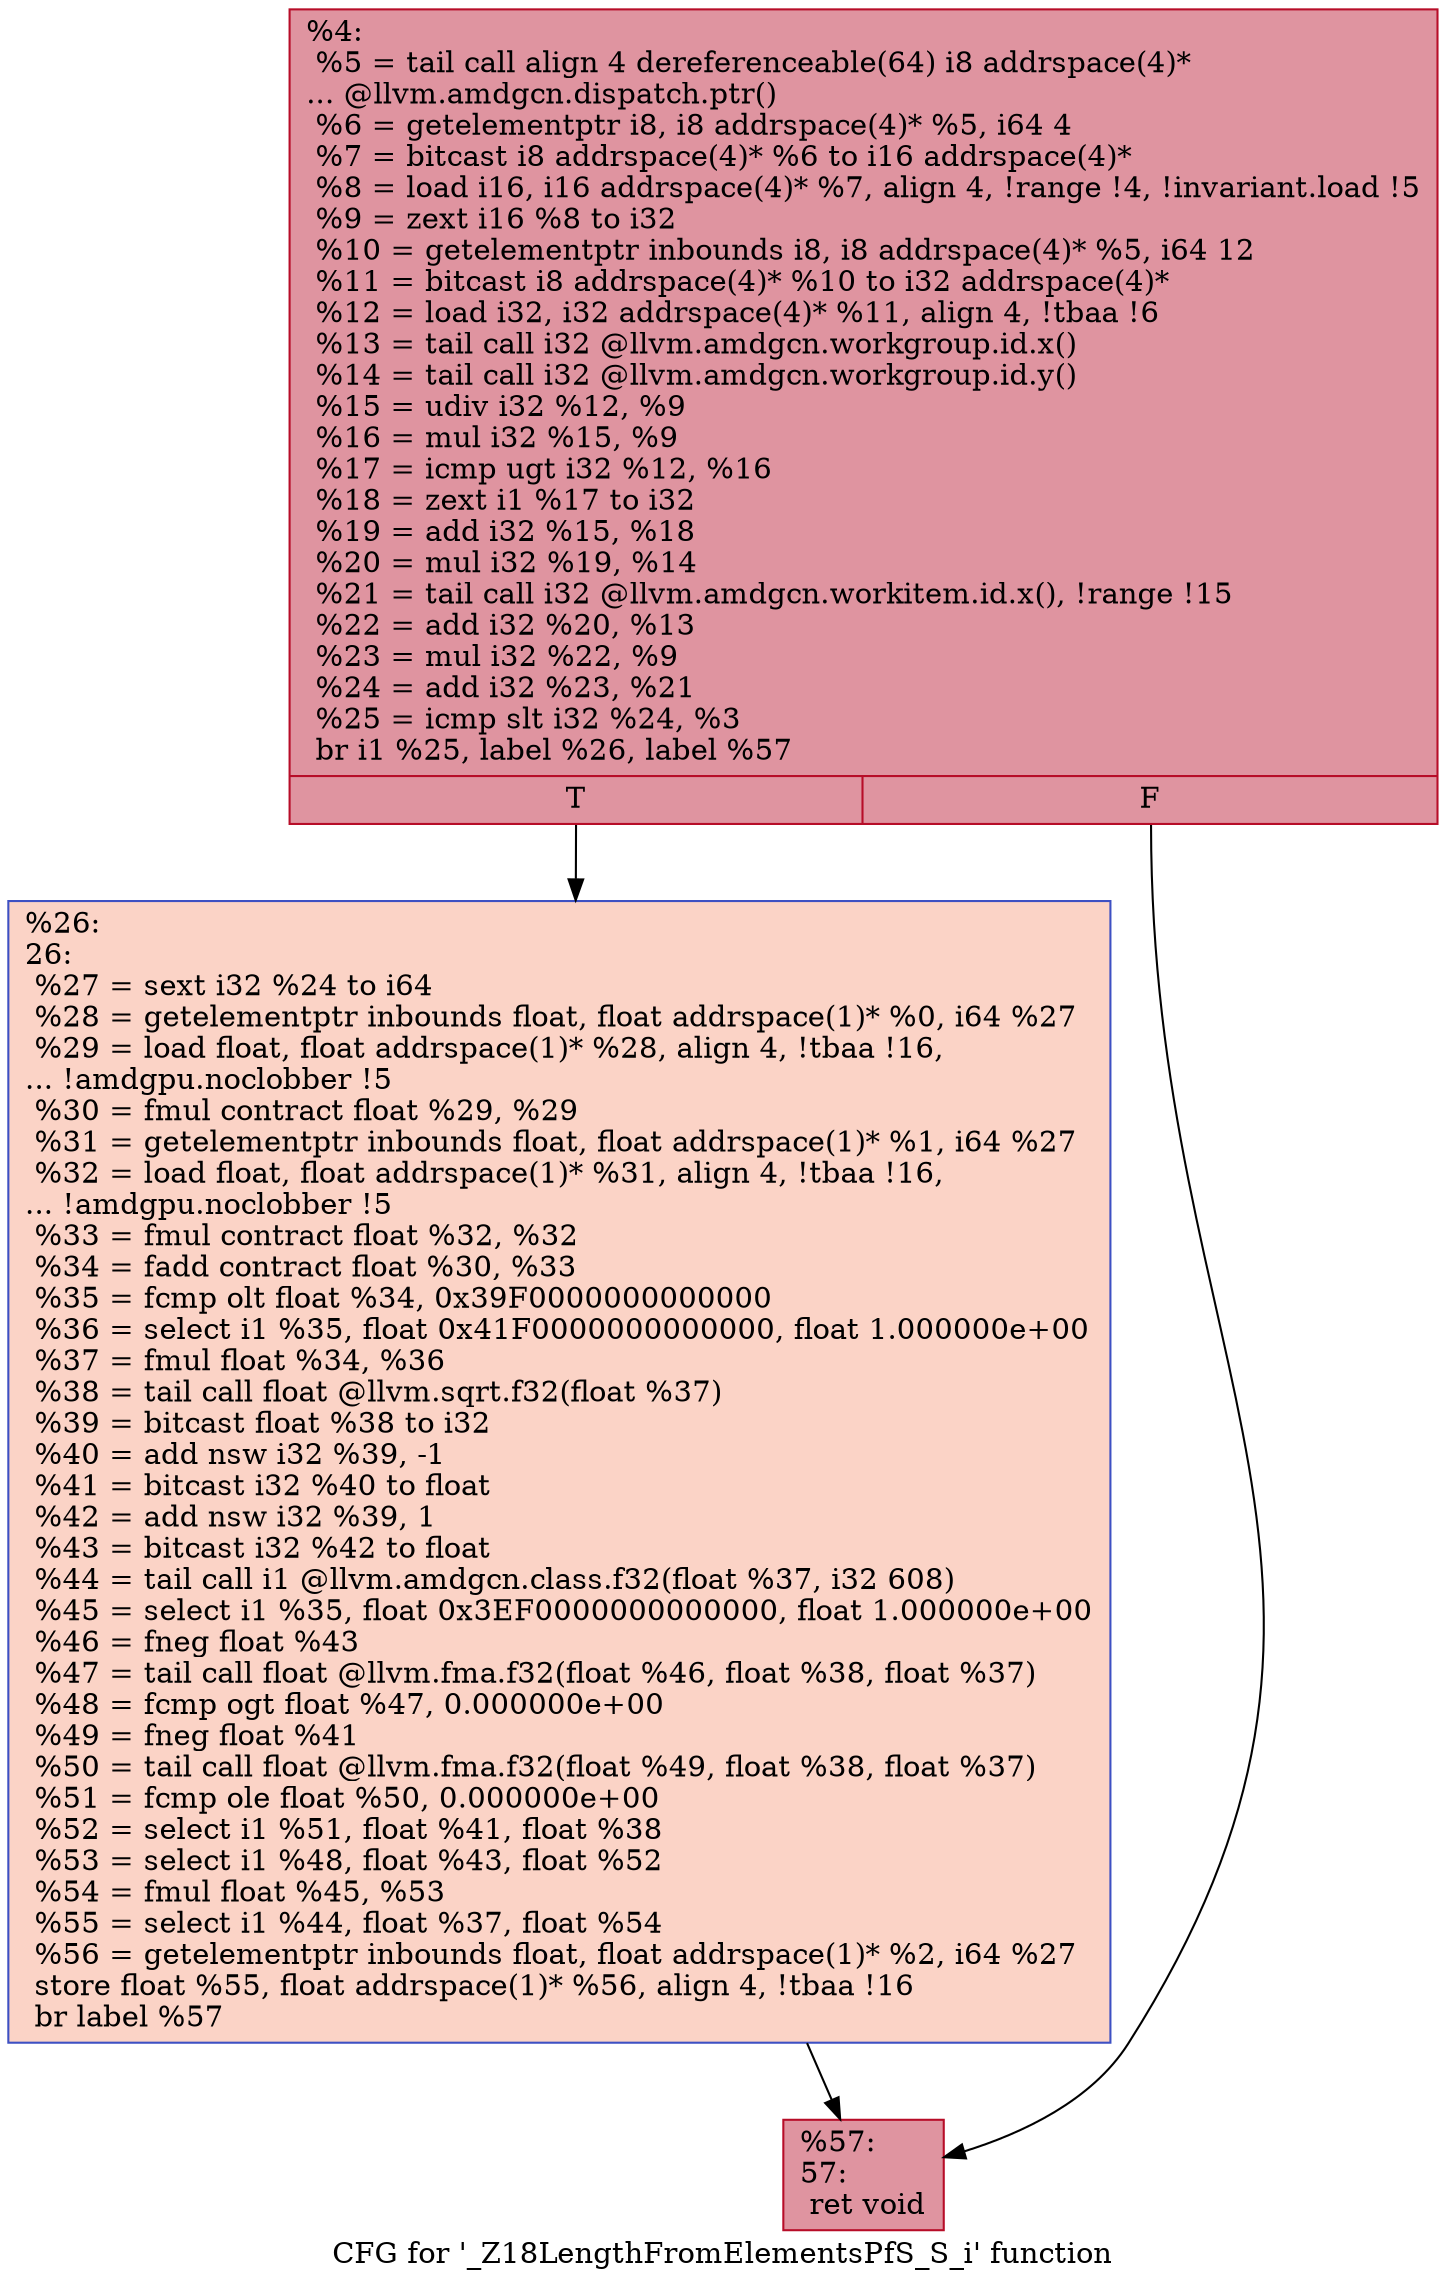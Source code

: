 digraph "CFG for '_Z18LengthFromElementsPfS_S_i' function" {
	label="CFG for '_Z18LengthFromElementsPfS_S_i' function";

	Node0x46a8b10 [shape=record,color="#b70d28ff", style=filled, fillcolor="#b70d2870",label="{%4:\l  %5 = tail call align 4 dereferenceable(64) i8 addrspace(4)*\l... @llvm.amdgcn.dispatch.ptr()\l  %6 = getelementptr i8, i8 addrspace(4)* %5, i64 4\l  %7 = bitcast i8 addrspace(4)* %6 to i16 addrspace(4)*\l  %8 = load i16, i16 addrspace(4)* %7, align 4, !range !4, !invariant.load !5\l  %9 = zext i16 %8 to i32\l  %10 = getelementptr inbounds i8, i8 addrspace(4)* %5, i64 12\l  %11 = bitcast i8 addrspace(4)* %10 to i32 addrspace(4)*\l  %12 = load i32, i32 addrspace(4)* %11, align 4, !tbaa !6\l  %13 = tail call i32 @llvm.amdgcn.workgroup.id.x()\l  %14 = tail call i32 @llvm.amdgcn.workgroup.id.y()\l  %15 = udiv i32 %12, %9\l  %16 = mul i32 %15, %9\l  %17 = icmp ugt i32 %12, %16\l  %18 = zext i1 %17 to i32\l  %19 = add i32 %15, %18\l  %20 = mul i32 %19, %14\l  %21 = tail call i32 @llvm.amdgcn.workitem.id.x(), !range !15\l  %22 = add i32 %20, %13\l  %23 = mul i32 %22, %9\l  %24 = add i32 %23, %21\l  %25 = icmp slt i32 %24, %3\l  br i1 %25, label %26, label %57\l|{<s0>T|<s1>F}}"];
	Node0x46a8b10:s0 -> Node0x46ab360;
	Node0x46a8b10:s1 -> Node0x46ab3f0;
	Node0x46ab360 [shape=record,color="#3d50c3ff", style=filled, fillcolor="#f59c7d70",label="{%26:\l26:                                               \l  %27 = sext i32 %24 to i64\l  %28 = getelementptr inbounds float, float addrspace(1)* %0, i64 %27\l  %29 = load float, float addrspace(1)* %28, align 4, !tbaa !16,\l... !amdgpu.noclobber !5\l  %30 = fmul contract float %29, %29\l  %31 = getelementptr inbounds float, float addrspace(1)* %1, i64 %27\l  %32 = load float, float addrspace(1)* %31, align 4, !tbaa !16,\l... !amdgpu.noclobber !5\l  %33 = fmul contract float %32, %32\l  %34 = fadd contract float %30, %33\l  %35 = fcmp olt float %34, 0x39F0000000000000\l  %36 = select i1 %35, float 0x41F0000000000000, float 1.000000e+00\l  %37 = fmul float %34, %36\l  %38 = tail call float @llvm.sqrt.f32(float %37)\l  %39 = bitcast float %38 to i32\l  %40 = add nsw i32 %39, -1\l  %41 = bitcast i32 %40 to float\l  %42 = add nsw i32 %39, 1\l  %43 = bitcast i32 %42 to float\l  %44 = tail call i1 @llvm.amdgcn.class.f32(float %37, i32 608)\l  %45 = select i1 %35, float 0x3EF0000000000000, float 1.000000e+00\l  %46 = fneg float %43\l  %47 = tail call float @llvm.fma.f32(float %46, float %38, float %37)\l  %48 = fcmp ogt float %47, 0.000000e+00\l  %49 = fneg float %41\l  %50 = tail call float @llvm.fma.f32(float %49, float %38, float %37)\l  %51 = fcmp ole float %50, 0.000000e+00\l  %52 = select i1 %51, float %41, float %38\l  %53 = select i1 %48, float %43, float %52\l  %54 = fmul float %45, %53\l  %55 = select i1 %44, float %37, float %54\l  %56 = getelementptr inbounds float, float addrspace(1)* %2, i64 %27\l  store float %55, float addrspace(1)* %56, align 4, !tbaa !16\l  br label %57\l}"];
	Node0x46ab360 -> Node0x46ab3f0;
	Node0x46ab3f0 [shape=record,color="#b70d28ff", style=filled, fillcolor="#b70d2870",label="{%57:\l57:                                               \l  ret void\l}"];
}
